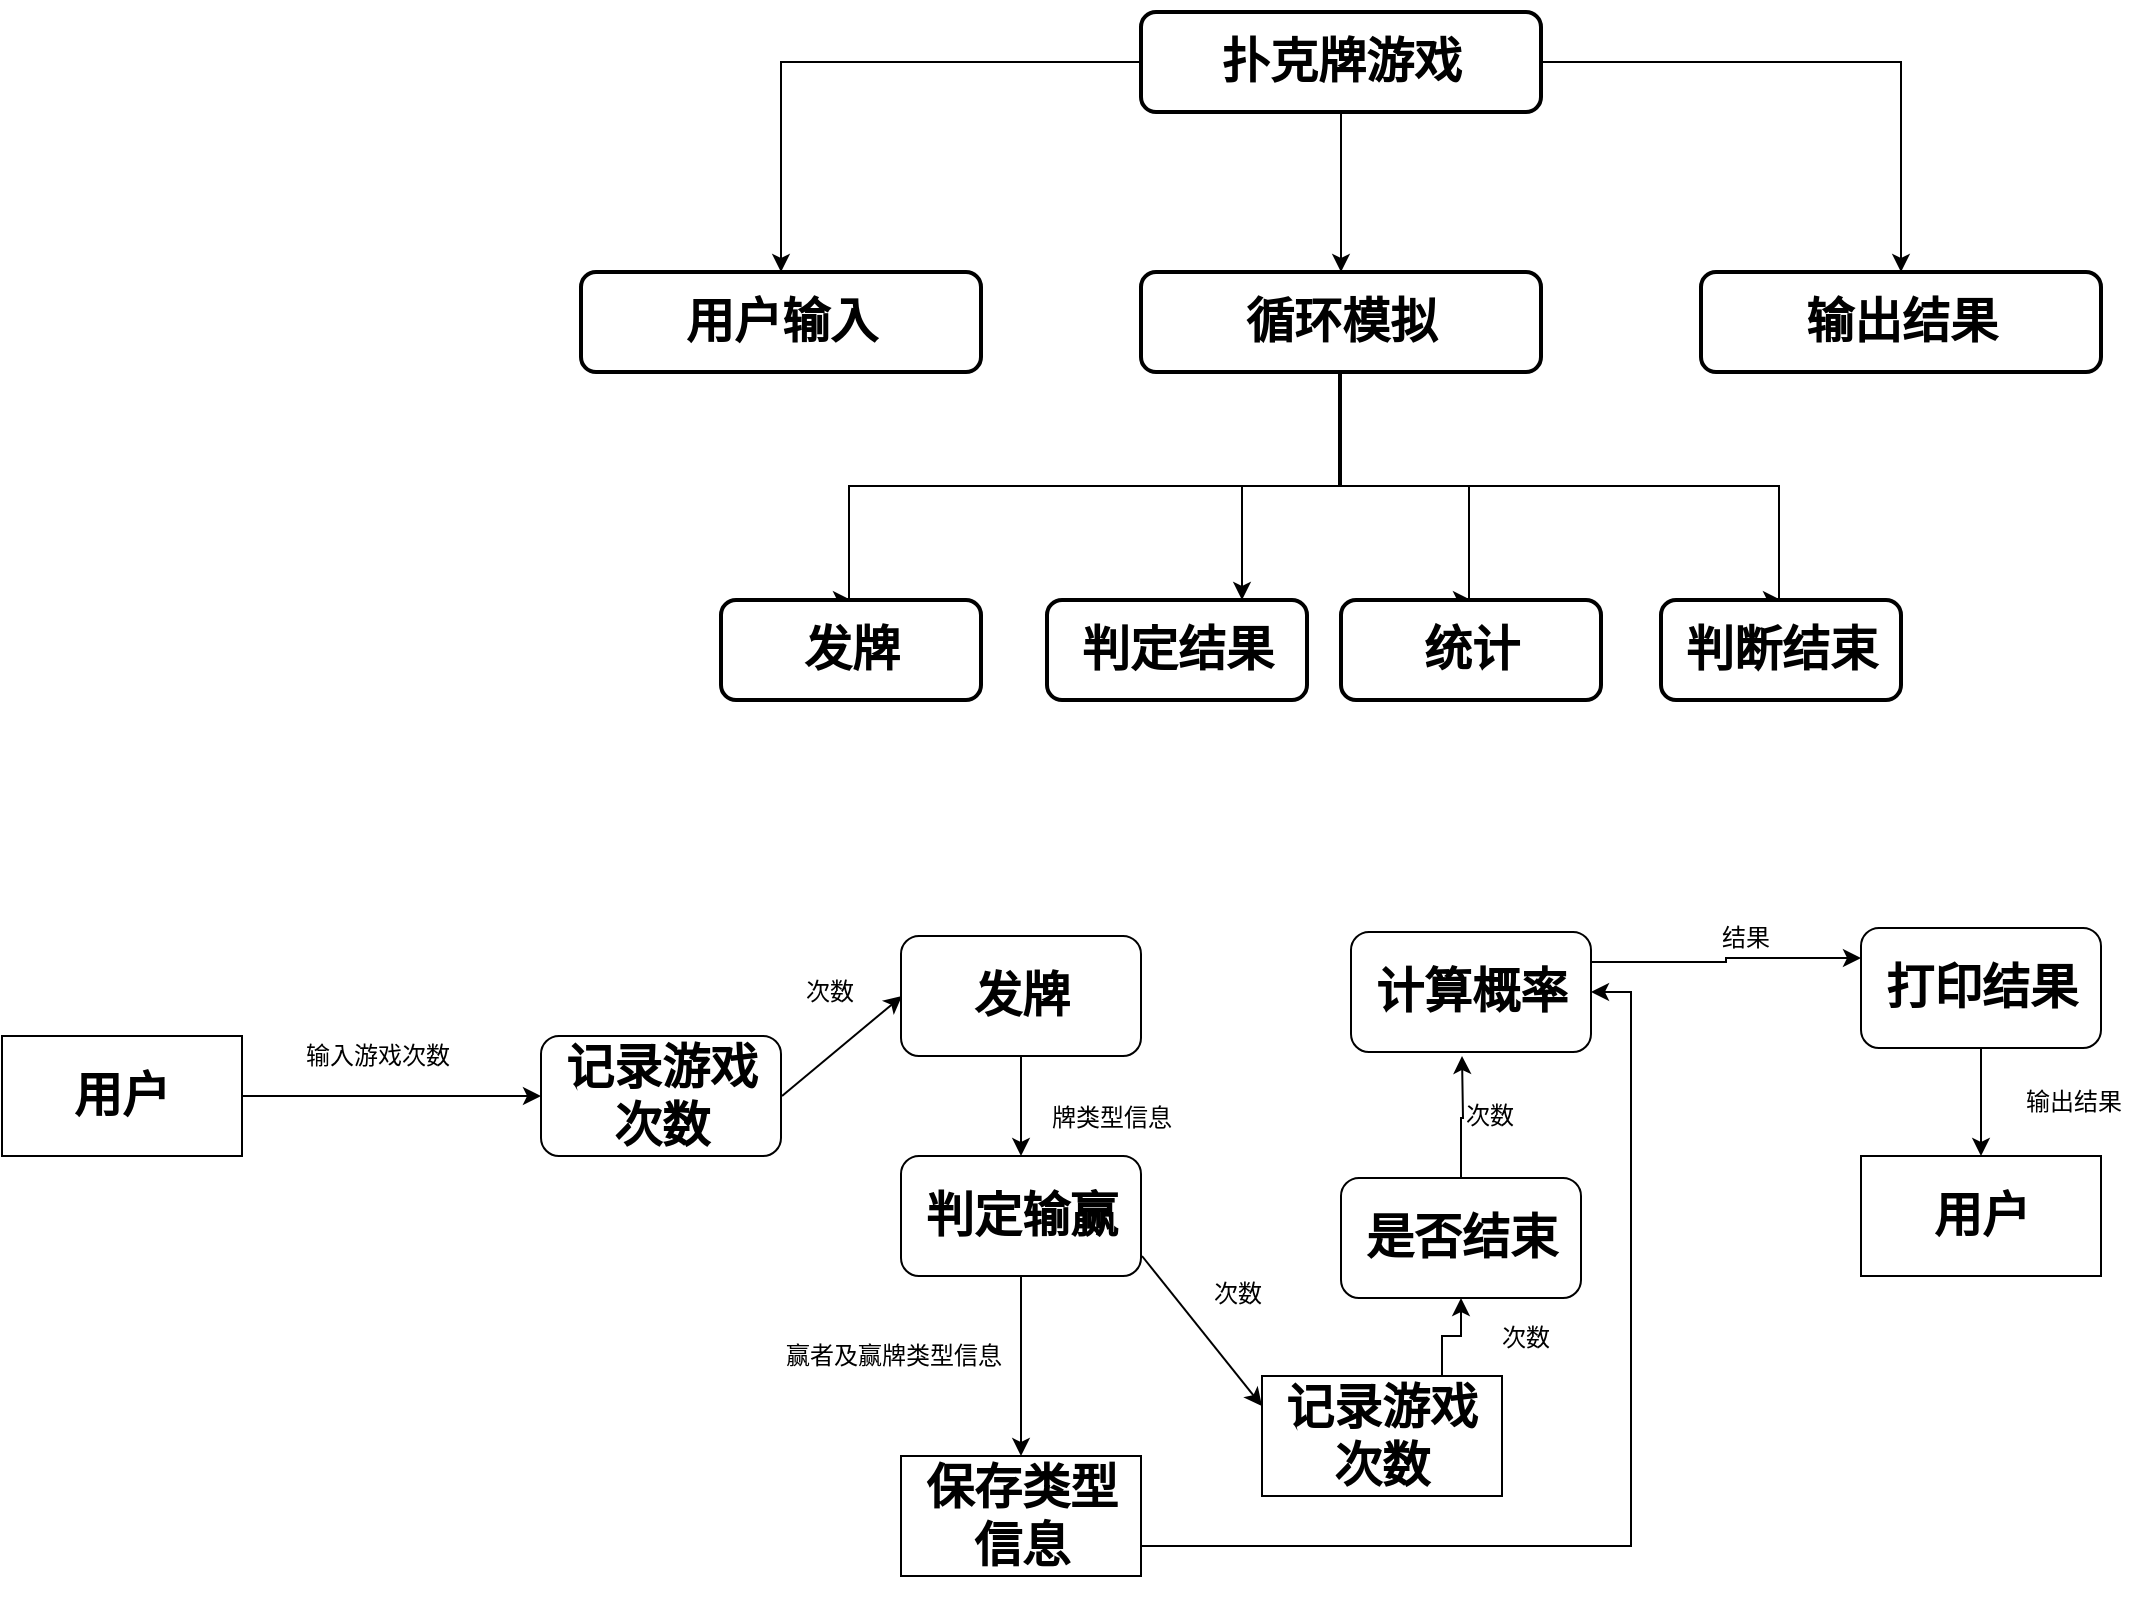 <mxfile version="12.0.2" type="device" pages="1"><diagram name="Page-1" id="19d8dcba-68ad-dc05-1034-9cf7b2a963f6"><mxGraphModel dx="1032" dy="744" grid="1" gridSize="10" guides="1" tooltips="1" connect="1" arrows="1" fold="1" page="1" pageScale="1" pageWidth="1100" pageHeight="850" background="#ffffff" math="0" shadow="0"><root><mxCell id="0"/><mxCell id="1" parent="0"/><mxCell id="-zTmciTU4GG6ta-iX6Vv-27" value="" style="edgeStyle=orthogonalEdgeStyle;rounded=0;orthogonalLoop=1;jettySize=auto;html=1;" edge="1" parent="1" source="6257edae8c83ed4a-1" target="-zTmciTU4GG6ta-iX6Vv-26"><mxGeometry relative="1" as="geometry"/></mxCell><mxCell id="-zTmciTU4GG6ta-iX6Vv-29" value="" style="edgeStyle=orthogonalEdgeStyle;rounded=0;orthogonalLoop=1;jettySize=auto;html=1;" edge="1" parent="1" source="6257edae8c83ed4a-1" target="-zTmciTU4GG6ta-iX6Vv-28"><mxGeometry relative="1" as="geometry"/></mxCell><mxCell id="-zTmciTU4GG6ta-iX6Vv-31" value="" style="edgeStyle=orthogonalEdgeStyle;rounded=0;orthogonalLoop=1;jettySize=auto;html=1;" edge="1" parent="1" source="6257edae8c83ed4a-1" target="-zTmciTU4GG6ta-iX6Vv-30"><mxGeometry relative="1" as="geometry"/></mxCell><mxCell id="6257edae8c83ed4a-1" value="&lt;h1&gt;扑克牌游戏&lt;/h1&gt;" style="whiteSpace=wrap;html=1;rounded=1;shadow=0;comic=0;strokeWidth=2;fillColor=#ffffff;fontFamily=Verdana;align=center;fontSize=12;fontStyle=1" parent="1" vertex="1"><mxGeometry x="1029.5" y="68" width="200" height="50" as="geometry"/></mxCell><mxCell id="-zTmciTU4GG6ta-iX6Vv-30" value="&lt;h1&gt;输出结果&lt;/h1&gt;" style="whiteSpace=wrap;html=1;rounded=1;shadow=0;comic=0;strokeWidth=2;fillColor=#ffffff;fontFamily=Verdana;align=center;fontSize=12;fontStyle=1" vertex="1" parent="1"><mxGeometry x="1309.5" y="198" width="200" height="50" as="geometry"/></mxCell><mxCell id="-zTmciTU4GG6ta-iX6Vv-41" style="edgeStyle=orthogonalEdgeStyle;rounded=0;orthogonalLoop=1;jettySize=auto;html=1;exitX=0.25;exitY=1;exitDx=0;exitDy=0;entryX=0.5;entryY=0;entryDx=0;entryDy=0;" edge="1" parent="1" source="-zTmciTU4GG6ta-iX6Vv-28" target="-zTmciTU4GG6ta-iX6Vv-32"><mxGeometry relative="1" as="geometry"><Array as="points"><mxPoint x="1128.5" y="248"/><mxPoint x="1128.5" y="305"/><mxPoint x="883.5" y="305"/></Array></mxGeometry></mxCell><mxCell id="-zTmciTU4GG6ta-iX6Vv-42" style="edgeStyle=orthogonalEdgeStyle;rounded=0;orthogonalLoop=1;jettySize=auto;html=1;exitX=0.5;exitY=1;exitDx=0;exitDy=0;entryX=0.75;entryY=0;entryDx=0;entryDy=0;" edge="1" parent="1" source="-zTmciTU4GG6ta-iX6Vv-28" target="-zTmciTU4GG6ta-iX6Vv-34"><mxGeometry relative="1" as="geometry"/></mxCell><mxCell id="-zTmciTU4GG6ta-iX6Vv-43" style="edgeStyle=orthogonalEdgeStyle;rounded=0;orthogonalLoop=1;jettySize=auto;html=1;exitX=0.75;exitY=1;exitDx=0;exitDy=0;entryX=0.5;entryY=0;entryDx=0;entryDy=0;" edge="1" parent="1" source="-zTmciTU4GG6ta-iX6Vv-28" target="-zTmciTU4GG6ta-iX6Vv-35"><mxGeometry relative="1" as="geometry"><Array as="points"><mxPoint x="1128.5" y="248"/><mxPoint x="1128.5" y="305"/><mxPoint x="1193.5" y="305"/></Array></mxGeometry></mxCell><mxCell id="-zTmciTU4GG6ta-iX6Vv-44" style="edgeStyle=orthogonalEdgeStyle;rounded=0;orthogonalLoop=1;jettySize=auto;html=1;exitX=0.75;exitY=1;exitDx=0;exitDy=0;entryX=0.5;entryY=0;entryDx=0;entryDy=0;" edge="1" parent="1" source="-zTmciTU4GG6ta-iX6Vv-28" target="-zTmciTU4GG6ta-iX6Vv-37"><mxGeometry relative="1" as="geometry"><Array as="points"><mxPoint x="1128.5" y="248"/><mxPoint x="1128.5" y="305"/><mxPoint x="1348.5" y="305"/></Array></mxGeometry></mxCell><mxCell id="-zTmciTU4GG6ta-iX6Vv-28" value="&lt;h1&gt;循环模拟&lt;/h1&gt;" style="whiteSpace=wrap;html=1;rounded=1;shadow=0;comic=0;strokeWidth=2;fillColor=#ffffff;fontFamily=Verdana;align=center;fontSize=12;fontStyle=1" vertex="1" parent="1"><mxGeometry x="1029.5" y="198" width="200" height="50" as="geometry"/></mxCell><mxCell id="-zTmciTU4GG6ta-iX6Vv-32" value="&lt;h1&gt;发牌&lt;/h1&gt;" style="whiteSpace=wrap;html=1;rounded=1;shadow=0;comic=0;strokeWidth=2;fillColor=#ffffff;fontFamily=Verdana;align=center;fontSize=12;fontStyle=1" vertex="1" parent="1"><mxGeometry x="819.5" y="362" width="130" height="50" as="geometry"/></mxCell><mxCell id="-zTmciTU4GG6ta-iX6Vv-26" value="&lt;h1&gt;用户输入&lt;/h1&gt;" style="whiteSpace=wrap;html=1;rounded=1;shadow=0;comic=0;strokeWidth=2;fillColor=#ffffff;fontFamily=Verdana;align=center;fontSize=12;fontStyle=1" vertex="1" parent="1"><mxGeometry x="749.5" y="198" width="200" height="50" as="geometry"/></mxCell><mxCell id="-zTmciTU4GG6ta-iX6Vv-34" value="&lt;h1&gt;判定结果&lt;/h1&gt;" style="whiteSpace=wrap;html=1;rounded=1;shadow=0;comic=0;strokeWidth=2;fillColor=#ffffff;fontFamily=Verdana;align=center;fontSize=12;fontStyle=1" vertex="1" parent="1"><mxGeometry x="982.5" y="362" width="130" height="50" as="geometry"/></mxCell><mxCell id="-zTmciTU4GG6ta-iX6Vv-35" value="&lt;h1&gt;统计&lt;/h1&gt;" style="whiteSpace=wrap;html=1;rounded=1;shadow=0;comic=0;strokeWidth=2;fillColor=#ffffff;fontFamily=Verdana;align=center;fontSize=12;fontStyle=1" vertex="1" parent="1"><mxGeometry x="1129.5" y="362" width="130" height="50" as="geometry"/></mxCell><mxCell id="-zTmciTU4GG6ta-iX6Vv-37" value="&lt;h1&gt;判断结束&lt;/h1&gt;" style="whiteSpace=wrap;html=1;rounded=1;shadow=0;comic=0;strokeWidth=2;fillColor=#ffffff;fontFamily=Verdana;align=center;fontSize=12;fontStyle=1" vertex="1" parent="1"><mxGeometry x="1289.5" y="362" width="120" height="50" as="geometry"/></mxCell><mxCell id="-zTmciTU4GG6ta-iX6Vv-64" value="&lt;h1&gt;记录游戏次数&lt;/h1&gt;" style="rounded=1;whiteSpace=wrap;html=1;" vertex="1" parent="1"><mxGeometry x="729.5" y="580" width="120" height="60" as="geometry"/></mxCell><mxCell id="-zTmciTU4GG6ta-iX6Vv-67" style="edgeStyle=orthogonalEdgeStyle;rounded=0;orthogonalLoop=1;jettySize=auto;html=1;exitX=1;exitY=0.5;exitDx=0;exitDy=0;entryX=0;entryY=0.5;entryDx=0;entryDy=0;" edge="1" parent="1" source="-zTmciTU4GG6ta-iX6Vv-65" target="-zTmciTU4GG6ta-iX6Vv-64"><mxGeometry relative="1" as="geometry"/></mxCell><mxCell id="-zTmciTU4GG6ta-iX6Vv-65" value="&lt;h1 style=&quot;white-space: normal&quot;&gt;用户&lt;/h1&gt;" style="rounded=0;whiteSpace=wrap;html=1;" vertex="1" parent="1"><mxGeometry x="460" y="580" width="120" height="60" as="geometry"/></mxCell><mxCell id="-zTmciTU4GG6ta-iX6Vv-68" value="输入游戏次数" style="text;html=1;resizable=0;points=[];autosize=1;align=left;verticalAlign=top;spacingTop=-4;" vertex="1" parent="1"><mxGeometry x="610" y="580" width="90" height="20" as="geometry"/></mxCell><mxCell id="-zTmciTU4GG6ta-iX6Vv-74" style="edgeStyle=orthogonalEdgeStyle;rounded=0;orthogonalLoop=1;jettySize=auto;html=1;exitX=0.5;exitY=1;exitDx=0;exitDy=0;entryX=0.5;entryY=0;entryDx=0;entryDy=0;" edge="1" parent="1" source="-zTmciTU4GG6ta-iX6Vv-69" target="-zTmciTU4GG6ta-iX6Vv-70"><mxGeometry relative="1" as="geometry"/></mxCell><mxCell id="-zTmciTU4GG6ta-iX6Vv-69" value="&lt;h1&gt;发牌&lt;/h1&gt;" style="rounded=1;whiteSpace=wrap;html=1;" vertex="1" parent="1"><mxGeometry x="909.5" y="530" width="120" height="60" as="geometry"/></mxCell><mxCell id="-zTmciTU4GG6ta-iX6Vv-84" style="edgeStyle=orthogonalEdgeStyle;rounded=0;orthogonalLoop=1;jettySize=auto;html=1;exitX=0.5;exitY=1;exitDx=0;exitDy=0;entryX=0.5;entryY=0;entryDx=0;entryDy=0;" edge="1" parent="1" source="-zTmciTU4GG6ta-iX6Vv-70" target="-zTmciTU4GG6ta-iX6Vv-79"><mxGeometry relative="1" as="geometry"/></mxCell><mxCell id="-zTmciTU4GG6ta-iX6Vv-70" value="&lt;h1&gt;判定输赢&lt;/h1&gt;" style="rounded=1;whiteSpace=wrap;html=1;" vertex="1" parent="1"><mxGeometry x="909.5" y="640" width="120" height="60" as="geometry"/></mxCell><mxCell id="-zTmciTU4GG6ta-iX6Vv-72" value="" style="endArrow=classic;html=1;" edge="1" parent="1"><mxGeometry width="50" height="50" relative="1" as="geometry"><mxPoint x="850" y="610" as="sourcePoint"/><mxPoint x="910" y="560" as="targetPoint"/></mxGeometry></mxCell><mxCell id="-zTmciTU4GG6ta-iX6Vv-73" value="次数" style="text;html=1;resizable=0;points=[];autosize=1;align=left;verticalAlign=top;spacingTop=-4;" vertex="1" parent="1"><mxGeometry x="860" y="548" width="40" height="20" as="geometry"/></mxCell><mxCell id="-zTmciTU4GG6ta-iX6Vv-75" value="牌类型信息" style="text;html=1;resizable=0;points=[];autosize=1;align=left;verticalAlign=top;spacingTop=-4;" vertex="1" parent="1"><mxGeometry x="983" y="611" width="80" height="20" as="geometry"/></mxCell><mxCell id="-zTmciTU4GG6ta-iX6Vv-91" style="edgeStyle=orthogonalEdgeStyle;rounded=0;orthogonalLoop=1;jettySize=auto;html=1;exitX=0.5;exitY=0;exitDx=0;exitDy=0;" edge="1" parent="1" source="-zTmciTU4GG6ta-iX6Vv-76"><mxGeometry relative="1" as="geometry"><mxPoint x="1190" y="590" as="targetPoint"/></mxGeometry></mxCell><mxCell id="-zTmciTU4GG6ta-iX6Vv-76" value="&lt;h1&gt;是否结束&lt;/h1&gt;" style="rounded=1;whiteSpace=wrap;html=1;" vertex="1" parent="1"><mxGeometry x="1129.5" y="651" width="120" height="60" as="geometry"/></mxCell><mxCell id="-zTmciTU4GG6ta-iX6Vv-94" style="edgeStyle=orthogonalEdgeStyle;rounded=0;orthogonalLoop=1;jettySize=auto;html=1;exitX=1;exitY=0.25;exitDx=0;exitDy=0;entryX=0;entryY=0.25;entryDx=0;entryDy=0;" edge="1" parent="1" source="-zTmciTU4GG6ta-iX6Vv-77" target="-zTmciTU4GG6ta-iX6Vv-78"><mxGeometry relative="1" as="geometry"/></mxCell><mxCell id="-zTmciTU4GG6ta-iX6Vv-77" value="&lt;h1&gt;计算概率&lt;/h1&gt;" style="rounded=1;whiteSpace=wrap;html=1;" vertex="1" parent="1"><mxGeometry x="1134.5" y="528" width="120" height="60" as="geometry"/></mxCell><mxCell id="-zTmciTU4GG6ta-iX6Vv-82" style="edgeStyle=orthogonalEdgeStyle;rounded=0;orthogonalLoop=1;jettySize=auto;html=1;exitX=0.5;exitY=1;exitDx=0;exitDy=0;entryX=0.5;entryY=0;entryDx=0;entryDy=0;" edge="1" parent="1" source="-zTmciTU4GG6ta-iX6Vv-78" target="-zTmciTU4GG6ta-iX6Vv-81"><mxGeometry relative="1" as="geometry"/></mxCell><mxCell id="-zTmciTU4GG6ta-iX6Vv-78" value="&lt;h1&gt;打印结果&lt;/h1&gt;" style="rounded=1;whiteSpace=wrap;html=1;" vertex="1" parent="1"><mxGeometry x="1389.5" y="526" width="120" height="60" as="geometry"/></mxCell><mxCell id="-zTmciTU4GG6ta-iX6Vv-90" style="edgeStyle=orthogonalEdgeStyle;rounded=0;orthogonalLoop=1;jettySize=auto;html=1;exitX=1;exitY=0.75;exitDx=0;exitDy=0;entryX=1;entryY=0.5;entryDx=0;entryDy=0;" edge="1" parent="1" source="-zTmciTU4GG6ta-iX6Vv-79" target="-zTmciTU4GG6ta-iX6Vv-77"><mxGeometry relative="1" as="geometry"/></mxCell><mxCell id="-zTmciTU4GG6ta-iX6Vv-79" value="&lt;h1 style=&quot;white-space: normal&quot;&gt;保存类型信息&lt;/h1&gt;" style="rounded=0;whiteSpace=wrap;html=1;" vertex="1" parent="1"><mxGeometry x="909.5" y="790" width="120" height="60" as="geometry"/></mxCell><mxCell id="-zTmciTU4GG6ta-iX6Vv-88" style="edgeStyle=orthogonalEdgeStyle;rounded=0;orthogonalLoop=1;jettySize=auto;html=1;exitX=0.75;exitY=0;exitDx=0;exitDy=0;entryX=0.5;entryY=1;entryDx=0;entryDy=0;" edge="1" parent="1" source="-zTmciTU4GG6ta-iX6Vv-80" target="-zTmciTU4GG6ta-iX6Vv-76"><mxGeometry relative="1" as="geometry"/></mxCell><mxCell id="-zTmciTU4GG6ta-iX6Vv-80" value="&lt;h1 style=&quot;white-space: normal&quot;&gt;记录游戏次数&lt;/h1&gt;" style="rounded=0;whiteSpace=wrap;html=1;" vertex="1" parent="1"><mxGeometry x="1090" y="750" width="120" height="60" as="geometry"/></mxCell><mxCell id="-zTmciTU4GG6ta-iX6Vv-81" value="&lt;h1 style=&quot;white-space: normal&quot;&gt;用户&lt;/h1&gt;" style="rounded=0;whiteSpace=wrap;html=1;" vertex="1" parent="1"><mxGeometry x="1389.5" y="640" width="120" height="60" as="geometry"/></mxCell><mxCell id="-zTmciTU4GG6ta-iX6Vv-83" value="输出结果" style="text;html=1;resizable=0;points=[];autosize=1;align=left;verticalAlign=top;spacingTop=-4;" vertex="1" parent="1"><mxGeometry x="1470" y="603" width="60" height="20" as="geometry"/></mxCell><mxCell id="-zTmciTU4GG6ta-iX6Vv-85" value="赢者及赢牌类型信息" style="text;html=1;resizable=0;points=[];autosize=1;align=left;verticalAlign=top;spacingTop=-4;" vertex="1" parent="1"><mxGeometry x="849.5" y="730" width="120" height="20" as="geometry"/></mxCell><mxCell id="-zTmciTU4GG6ta-iX6Vv-86" value="" style="endArrow=classic;html=1;entryX=0;entryY=0.25;entryDx=0;entryDy=0;" edge="1" parent="1" target="-zTmciTU4GG6ta-iX6Vv-80"><mxGeometry width="50" height="50" relative="1" as="geometry"><mxPoint x="1030" y="690" as="sourcePoint"/><mxPoint x="1080" y="640" as="targetPoint"/></mxGeometry></mxCell><mxCell id="-zTmciTU4GG6ta-iX6Vv-87" value="次数" style="text;html=1;resizable=0;points=[];autosize=1;align=left;verticalAlign=top;spacingTop=-4;" vertex="1" parent="1"><mxGeometry x="1064" y="699" width="40" height="20" as="geometry"/></mxCell><mxCell id="-zTmciTU4GG6ta-iX6Vv-89" value="次数" style="text;html=1;resizable=0;points=[];autosize=1;align=left;verticalAlign=top;spacingTop=-4;" vertex="1" parent="1"><mxGeometry x="1208" y="721" width="40" height="20" as="geometry"/></mxCell><mxCell id="-zTmciTU4GG6ta-iX6Vv-93" value="次数" style="text;html=1;resizable=0;points=[];autosize=1;align=left;verticalAlign=top;spacingTop=-4;" vertex="1" parent="1"><mxGeometry x="1190" y="609.5" width="40" height="20" as="geometry"/></mxCell><mxCell id="-zTmciTU4GG6ta-iX6Vv-95" value="结果" style="text;html=1;resizable=0;points=[];autosize=1;align=left;verticalAlign=top;spacingTop=-4;" vertex="1" parent="1"><mxGeometry x="1318" y="521" width="40" height="20" as="geometry"/></mxCell></root></mxGraphModel></diagram></mxfile>